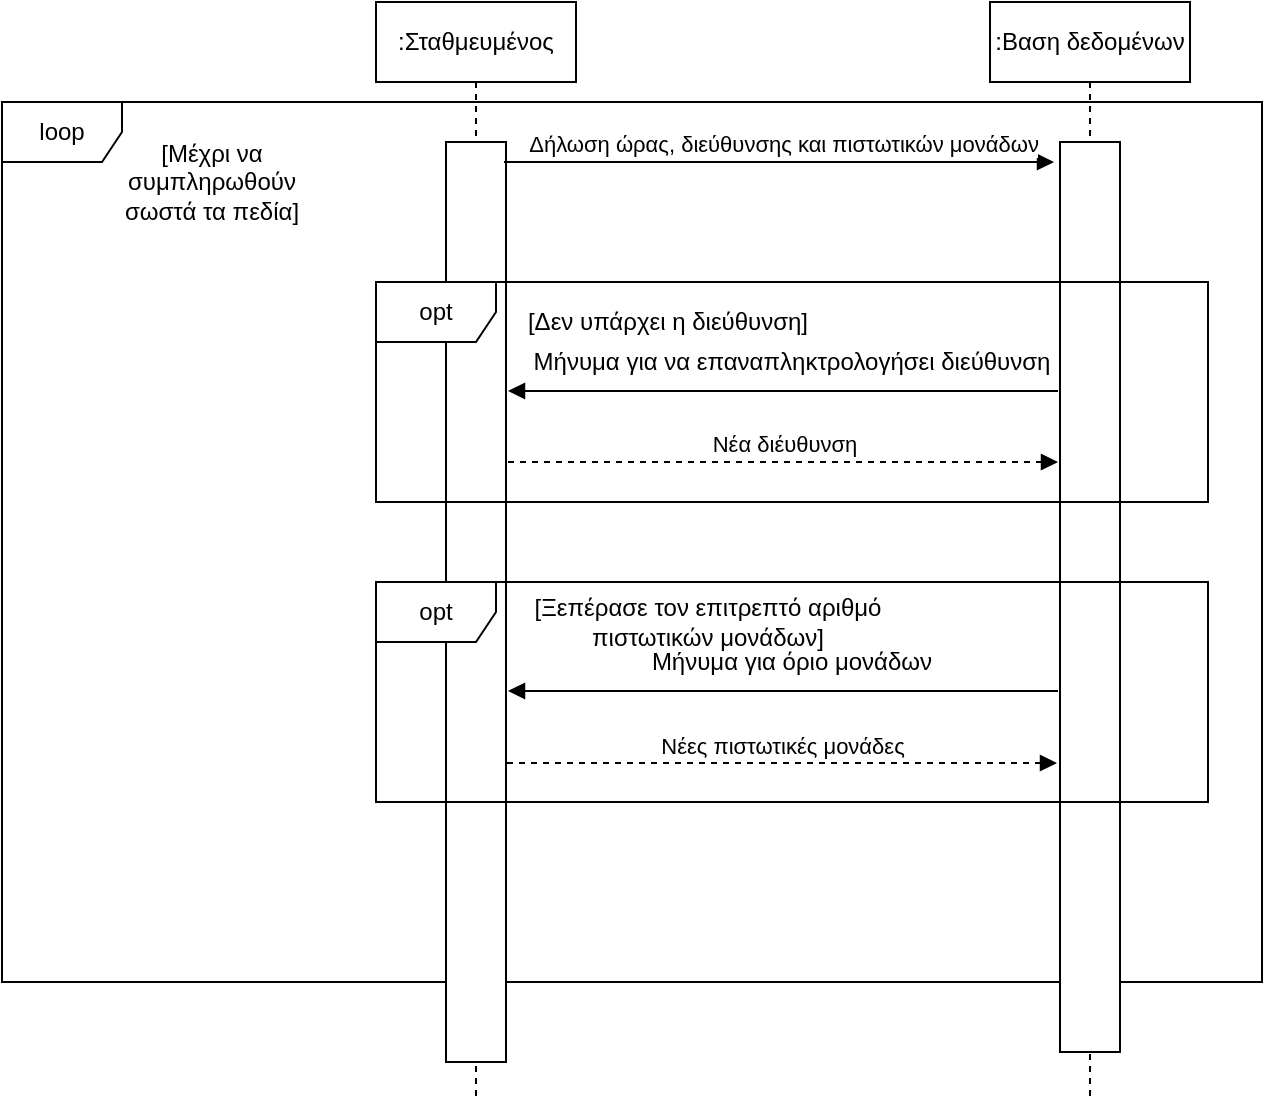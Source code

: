 <mxfile version="12.9.3" type="device"><diagram id="N-ey9l0ze96a9d8O3cGp" name="Page-1"><mxGraphModel dx="1551" dy="1151" grid="1" gridSize="10" guides="1" tooltips="1" connect="1" arrows="1" fold="1" page="1" pageScale="1" pageWidth="850" pageHeight="1100" math="0" shadow="0"><root><mxCell id="0"/><mxCell id="1" parent="0"/><mxCell id="sMJDi3l_at4S6Srcz0fq-17" value="loop" style="shape=umlFrame;whiteSpace=wrap;html=1;" parent="1" vertex="1"><mxGeometry x="210" y="420" width="630" height="440" as="geometry"/></mxCell><mxCell id="sMJDi3l_at4S6Srcz0fq-1" value=":Σταθμευμένος " style="shape=umlLifeline;perimeter=lifelinePerimeter;whiteSpace=wrap;html=1;container=1;collapsible=0;recursiveResize=0;outlineConnect=0;" parent="1" vertex="1"><mxGeometry x="397" y="370" width="100" height="550" as="geometry"/></mxCell><mxCell id="sMJDi3l_at4S6Srcz0fq-2" value="" style="rounded=0;whiteSpace=wrap;html=1;" parent="sMJDi3l_at4S6Srcz0fq-1" vertex="1"><mxGeometry x="35" y="70" width="30" height="460" as="geometry"/></mxCell><mxCell id="sMJDi3l_at4S6Srcz0fq-3" value=":Βαση δεδομένων" style="shape=umlLifeline;perimeter=lifelinePerimeter;whiteSpace=wrap;html=1;container=1;collapsible=0;recursiveResize=0;outlineConnect=0;" parent="1" vertex="1"><mxGeometry x="704" y="370" width="100" height="550" as="geometry"/></mxCell><mxCell id="sMJDi3l_at4S6Srcz0fq-4" value="" style="rounded=0;whiteSpace=wrap;html=1;" parent="sMJDi3l_at4S6Srcz0fq-3" vertex="1"><mxGeometry x="35" y="70" width="30" height="455" as="geometry"/></mxCell><mxCell id="sMJDi3l_at4S6Srcz0fq-6" value="opt" style="shape=umlFrame;whiteSpace=wrap;html=1;" parent="1" vertex="1"><mxGeometry x="397" y="510" width="416" height="110" as="geometry"/></mxCell><mxCell id="sMJDi3l_at4S6Srcz0fq-7" value="&amp;nbsp;Δήλωση ώρας, διεύθυνσης και πιστωτικών μονάδων" style="html=1;verticalAlign=bottom;endArrow=block;" parent="1" edge="1"><mxGeometry width="80" relative="1" as="geometry"><mxPoint x="461" y="450" as="sourcePoint"/><mxPoint x="736" y="450" as="targetPoint"/></mxGeometry></mxCell><mxCell id="sMJDi3l_at4S6Srcz0fq-8" value="" style="html=1;verticalAlign=bottom;endArrow=block;" parent="1" edge="1"><mxGeometry x="0.345" y="-10" width="80" relative="1" as="geometry"><mxPoint x="738" y="564.5" as="sourcePoint"/><mxPoint x="463" y="564.5" as="targetPoint"/><mxPoint as="offset"/></mxGeometry></mxCell><mxCell id="sMJDi3l_at4S6Srcz0fq-9" value="opt" style="shape=umlFrame;whiteSpace=wrap;html=1;" parent="1" vertex="1"><mxGeometry x="397" y="660" width="416" height="110" as="geometry"/></mxCell><mxCell id="sMJDi3l_at4S6Srcz0fq-10" value="" style="html=1;verticalAlign=bottom;endArrow=block;" parent="1" edge="1"><mxGeometry x="0.345" y="-10" width="80" relative="1" as="geometry"><mxPoint x="738" y="714.5" as="sourcePoint"/><mxPoint x="463" y="714.5" as="targetPoint"/><mxPoint as="offset"/></mxGeometry></mxCell><mxCell id="sMJDi3l_at4S6Srcz0fq-11" value="[Δεν υπάρχει η διεύθυνση]" style="text;html=1;strokeColor=none;fillColor=none;align=center;verticalAlign=middle;whiteSpace=wrap;rounded=0;" parent="1" vertex="1"><mxGeometry x="443" y="520" width="200" height="20" as="geometry"/></mxCell><mxCell id="sMJDi3l_at4S6Srcz0fq-12" value="[Ξεπέρασε τον επιτρεπτό αριθμό πιστωτικών μονάδων]" style="text;html=1;strokeColor=none;fillColor=none;align=center;verticalAlign=middle;whiteSpace=wrap;rounded=0;" parent="1" vertex="1"><mxGeometry x="453" y="670" width="220" height="20" as="geometry"/></mxCell><mxCell id="sMJDi3l_at4S6Srcz0fq-13" value="Μήνυμα για να επαναπληκτρολογήσει διεύθυνση" style="text;html=1;strokeColor=none;fillColor=none;align=center;verticalAlign=middle;whiteSpace=wrap;rounded=0;" parent="1" vertex="1"><mxGeometry x="474" y="540" width="262" height="20" as="geometry"/></mxCell><mxCell id="sMJDi3l_at4S6Srcz0fq-14" value="Νέα διέυθυνση" style="html=1;verticalAlign=bottom;endArrow=block;dashed=1;" parent="1" edge="1"><mxGeometry width="80" relative="1" as="geometry"><mxPoint x="463" y="600" as="sourcePoint"/><mxPoint x="738" y="600" as="targetPoint"/></mxGeometry></mxCell><mxCell id="sMJDi3l_at4S6Srcz0fq-15" value="Νέες πιστωτικές μονάδες" style="html=1;verticalAlign=bottom;endArrow=block;dashed=1;" parent="1" edge="1"><mxGeometry width="80" relative="1" as="geometry"><mxPoint x="462.5" y="750.5" as="sourcePoint"/><mxPoint x="737.5" y="750.5" as="targetPoint"/></mxGeometry></mxCell><mxCell id="f4eExpjQYT_fU2e6Q1Ls-1" value="Μήνυμα για όριο μονάδων" style="text;html=1;strokeColor=none;fillColor=none;align=center;verticalAlign=middle;whiteSpace=wrap;rounded=0;" parent="1" vertex="1"><mxGeometry x="474" y="690" width="262" height="20" as="geometry"/></mxCell><mxCell id="f4eExpjQYT_fU2e6Q1Ls-2" value="[Μέχρι να συμπληρωθούν σωστά τα πεδία]" style="text;html=1;strokeColor=none;fillColor=none;align=center;verticalAlign=middle;whiteSpace=wrap;rounded=0;" parent="1" vertex="1"><mxGeometry x="260" y="450" width="110" height="20" as="geometry"/></mxCell></root></mxGraphModel></diagram></mxfile>